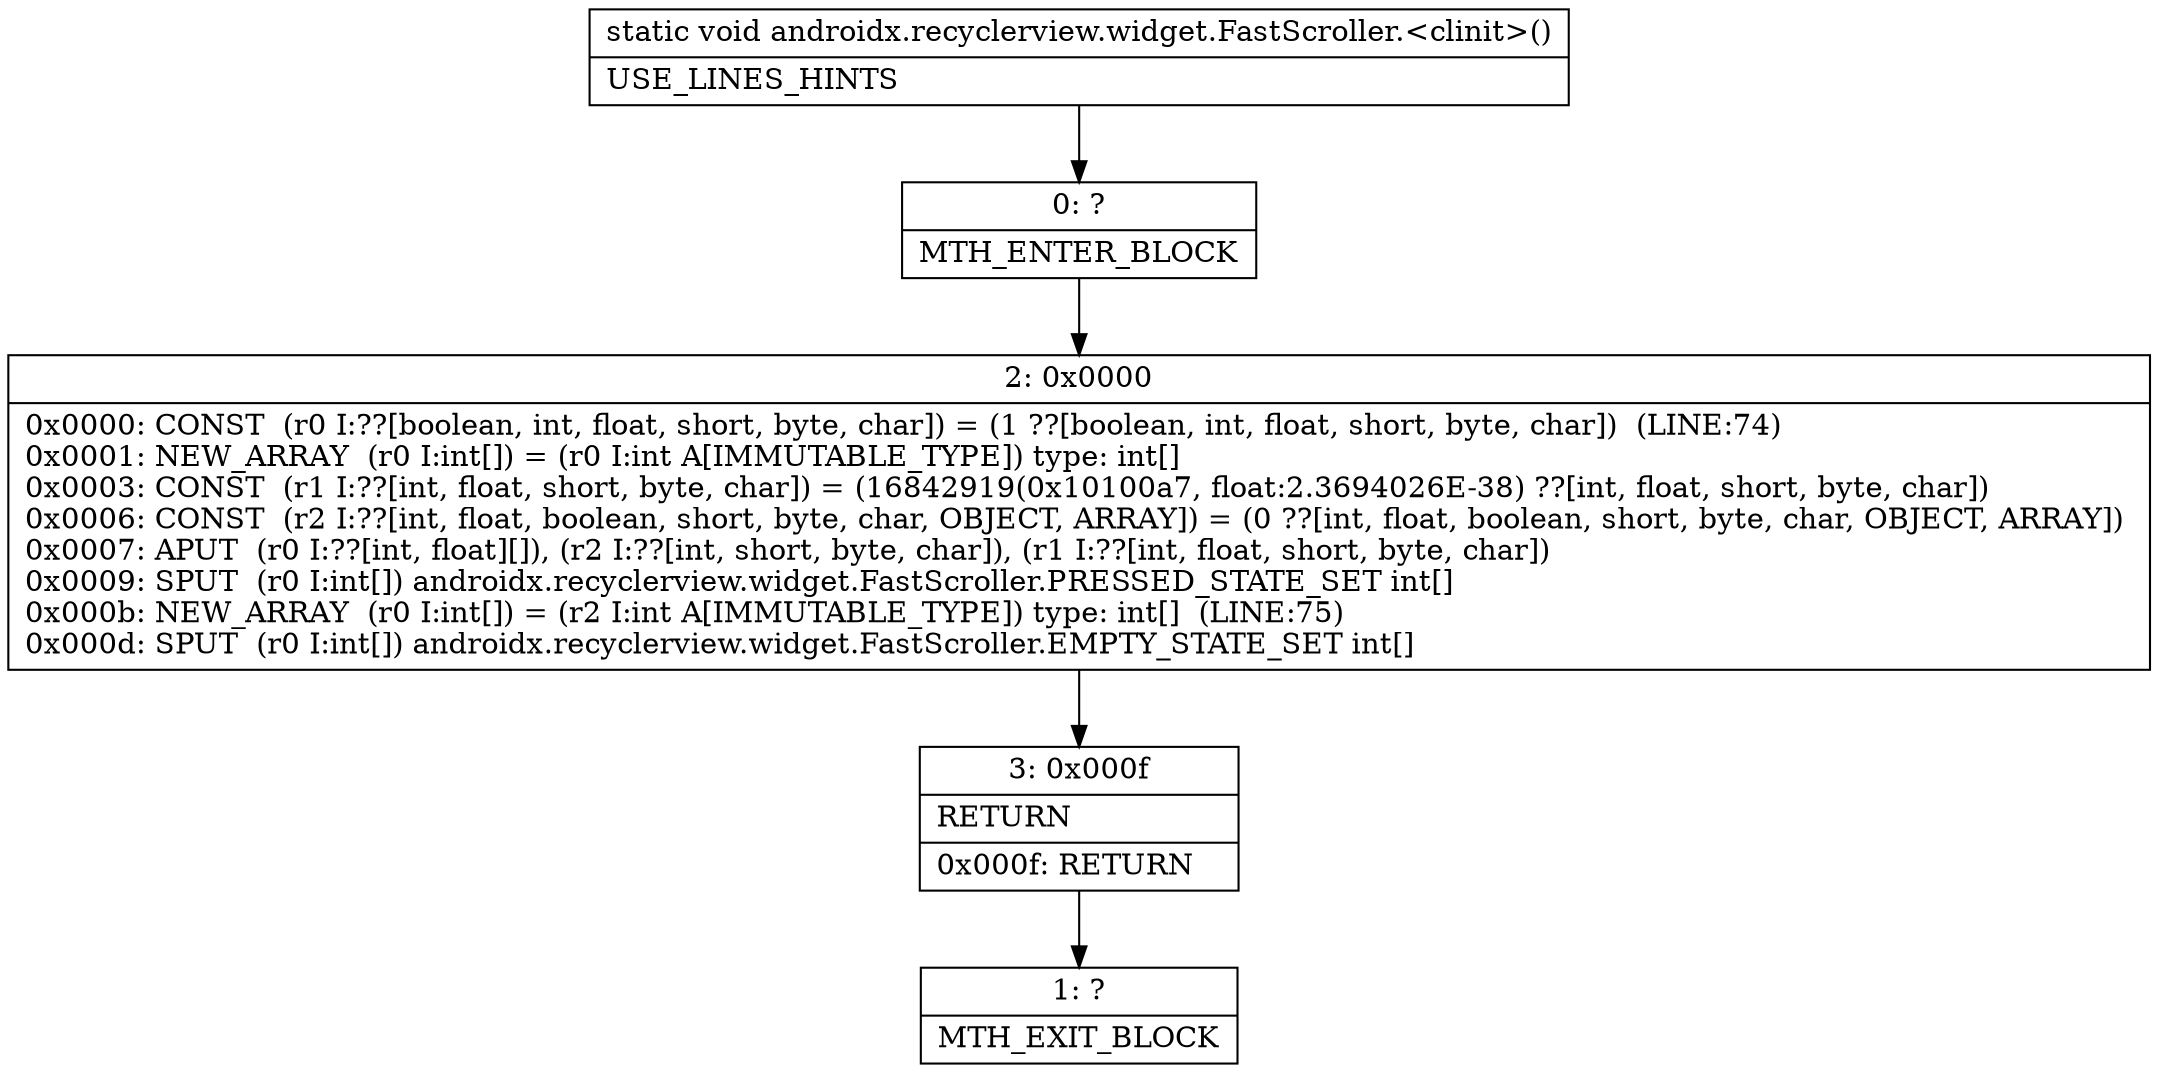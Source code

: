 digraph "CFG forandroidx.recyclerview.widget.FastScroller.\<clinit\>()V" {
Node_0 [shape=record,label="{0\:\ ?|MTH_ENTER_BLOCK\l}"];
Node_2 [shape=record,label="{2\:\ 0x0000|0x0000: CONST  (r0 I:??[boolean, int, float, short, byte, char]) = (1 ??[boolean, int, float, short, byte, char])  (LINE:74)\l0x0001: NEW_ARRAY  (r0 I:int[]) = (r0 I:int A[IMMUTABLE_TYPE]) type: int[] \l0x0003: CONST  (r1 I:??[int, float, short, byte, char]) = (16842919(0x10100a7, float:2.3694026E\-38) ??[int, float, short, byte, char]) \l0x0006: CONST  (r2 I:??[int, float, boolean, short, byte, char, OBJECT, ARRAY]) = (0 ??[int, float, boolean, short, byte, char, OBJECT, ARRAY]) \l0x0007: APUT  (r0 I:??[int, float][]), (r2 I:??[int, short, byte, char]), (r1 I:??[int, float, short, byte, char]) \l0x0009: SPUT  (r0 I:int[]) androidx.recyclerview.widget.FastScroller.PRESSED_STATE_SET int[] \l0x000b: NEW_ARRAY  (r0 I:int[]) = (r2 I:int A[IMMUTABLE_TYPE]) type: int[]  (LINE:75)\l0x000d: SPUT  (r0 I:int[]) androidx.recyclerview.widget.FastScroller.EMPTY_STATE_SET int[] \l}"];
Node_3 [shape=record,label="{3\:\ 0x000f|RETURN\l|0x000f: RETURN   \l}"];
Node_1 [shape=record,label="{1\:\ ?|MTH_EXIT_BLOCK\l}"];
MethodNode[shape=record,label="{static void androidx.recyclerview.widget.FastScroller.\<clinit\>()  | USE_LINES_HINTS\l}"];
MethodNode -> Node_0;Node_0 -> Node_2;
Node_2 -> Node_3;
Node_3 -> Node_1;
}

